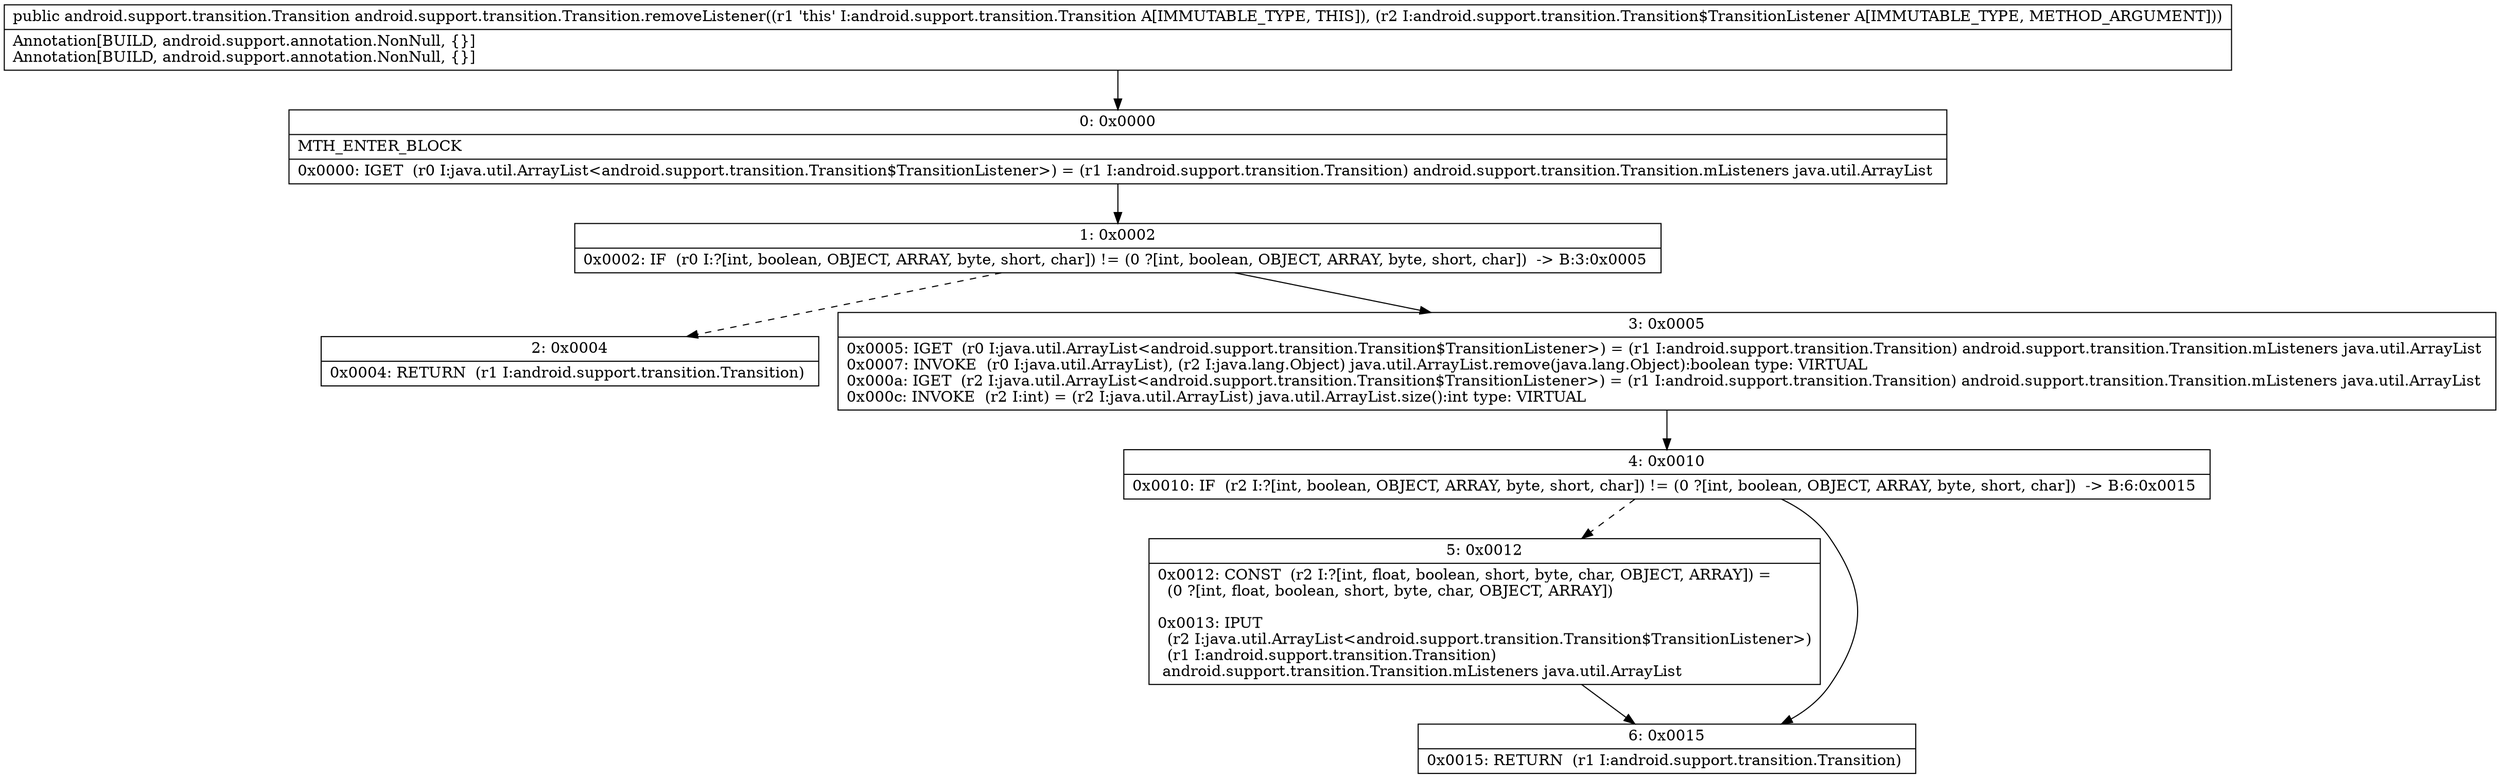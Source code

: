 digraph "CFG forandroid.support.transition.Transition.removeListener(Landroid\/support\/transition\/Transition$TransitionListener;)Landroid\/support\/transition\/Transition;" {
Node_0 [shape=record,label="{0\:\ 0x0000|MTH_ENTER_BLOCK\l|0x0000: IGET  (r0 I:java.util.ArrayList\<android.support.transition.Transition$TransitionListener\>) = (r1 I:android.support.transition.Transition) android.support.transition.Transition.mListeners java.util.ArrayList \l}"];
Node_1 [shape=record,label="{1\:\ 0x0002|0x0002: IF  (r0 I:?[int, boolean, OBJECT, ARRAY, byte, short, char]) != (0 ?[int, boolean, OBJECT, ARRAY, byte, short, char])  \-\> B:3:0x0005 \l}"];
Node_2 [shape=record,label="{2\:\ 0x0004|0x0004: RETURN  (r1 I:android.support.transition.Transition) \l}"];
Node_3 [shape=record,label="{3\:\ 0x0005|0x0005: IGET  (r0 I:java.util.ArrayList\<android.support.transition.Transition$TransitionListener\>) = (r1 I:android.support.transition.Transition) android.support.transition.Transition.mListeners java.util.ArrayList \l0x0007: INVOKE  (r0 I:java.util.ArrayList), (r2 I:java.lang.Object) java.util.ArrayList.remove(java.lang.Object):boolean type: VIRTUAL \l0x000a: IGET  (r2 I:java.util.ArrayList\<android.support.transition.Transition$TransitionListener\>) = (r1 I:android.support.transition.Transition) android.support.transition.Transition.mListeners java.util.ArrayList \l0x000c: INVOKE  (r2 I:int) = (r2 I:java.util.ArrayList) java.util.ArrayList.size():int type: VIRTUAL \l}"];
Node_4 [shape=record,label="{4\:\ 0x0010|0x0010: IF  (r2 I:?[int, boolean, OBJECT, ARRAY, byte, short, char]) != (0 ?[int, boolean, OBJECT, ARRAY, byte, short, char])  \-\> B:6:0x0015 \l}"];
Node_5 [shape=record,label="{5\:\ 0x0012|0x0012: CONST  (r2 I:?[int, float, boolean, short, byte, char, OBJECT, ARRAY]) = \l  (0 ?[int, float, boolean, short, byte, char, OBJECT, ARRAY])\l \l0x0013: IPUT  \l  (r2 I:java.util.ArrayList\<android.support.transition.Transition$TransitionListener\>)\l  (r1 I:android.support.transition.Transition)\l android.support.transition.Transition.mListeners java.util.ArrayList \l}"];
Node_6 [shape=record,label="{6\:\ 0x0015|0x0015: RETURN  (r1 I:android.support.transition.Transition) \l}"];
MethodNode[shape=record,label="{public android.support.transition.Transition android.support.transition.Transition.removeListener((r1 'this' I:android.support.transition.Transition A[IMMUTABLE_TYPE, THIS]), (r2 I:android.support.transition.Transition$TransitionListener A[IMMUTABLE_TYPE, METHOD_ARGUMENT]))  | Annotation[BUILD, android.support.annotation.NonNull, \{\}]\lAnnotation[BUILD, android.support.annotation.NonNull, \{\}]\l}"];
MethodNode -> Node_0;
Node_0 -> Node_1;
Node_1 -> Node_2[style=dashed];
Node_1 -> Node_3;
Node_3 -> Node_4;
Node_4 -> Node_5[style=dashed];
Node_4 -> Node_6;
Node_5 -> Node_6;
}

